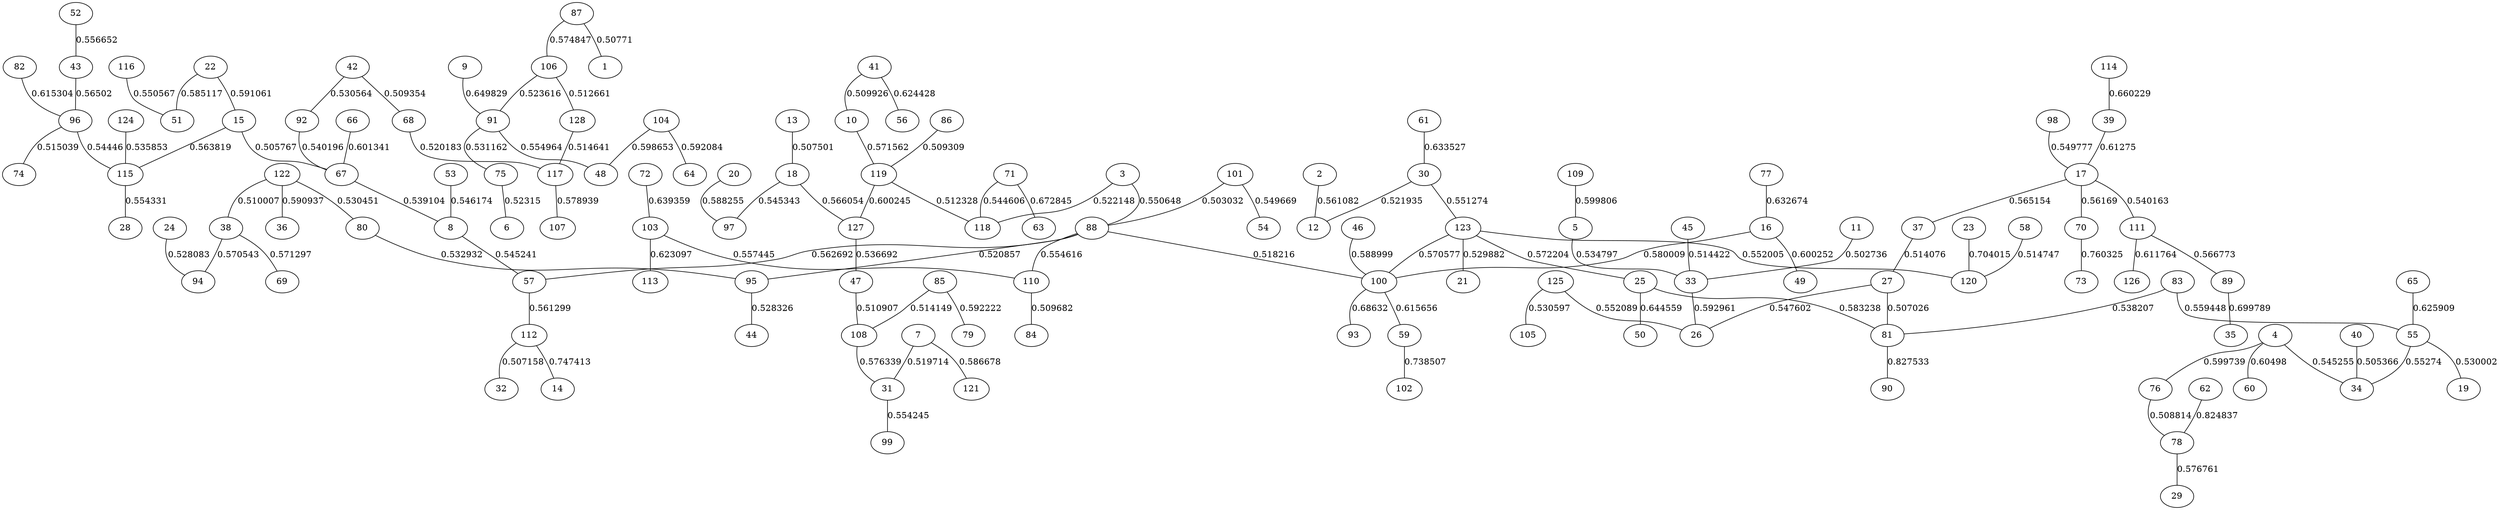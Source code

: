 graph G {
	2 -- 12 [label = "0.561082"]
	3 -- 88 [label = "0.550648"]
	3 -- 118 [label = "0.522148"]
	4 -- 34 [label = "0.545255"]
	4 -- 60 [label = "0.60498"]
	4 -- 76 [label = "0.599739"]
	5 -- 33 [label = "0.534797"]
	7 -- 31 [label = "0.519714"]
	7 -- 121 [label = "0.586678"]
	8 -- 57 [label = "0.545241"]
	9 -- 91 [label = "0.649829"]
	10 -- 119 [label = "0.571562"]
	11 -- 33 [label = "0.502736"]
	13 -- 18 [label = "0.507501"]
	15 -- 67 [label = "0.505767"]
	15 -- 115 [label = "0.563819"]
	16 -- 49 [label = "0.600252"]
	16 -- 100 [label = "0.580009"]
	17 -- 37 [label = "0.565154"]
	17 -- 70 [label = "0.56169"]
	17 -- 111 [label = "0.540163"]
	18 -- 97 [label = "0.545343"]
	18 -- 127 [label = "0.566054"]
	20 -- 97 [label = "0.588255"]
	22 -- 15 [label = "0.591061"]
	22 -- 51 [label = "0.585117"]
	23 -- 120 [label = "0.704015"]
	24 -- 94 [label = "0.528083"]
	25 -- 50 [label = "0.644559"]
	25 -- 81 [label = "0.583238"]
	27 -- 26 [label = "0.547602"]
	27 -- 81 [label = "0.507026"]
	30 -- 12 [label = "0.521935"]
	30 -- 123 [label = "0.551274"]
	31 -- 99 [label = "0.554245"]
	33 -- 26 [label = "0.592961"]
	37 -- 27 [label = "0.514076"]
	38 -- 69 [label = "0.571297"]
	38 -- 94 [label = "0.570543"]
	39 -- 17 [label = "0.61275"]
	40 -- 34 [label = "0.505366"]
	41 -- 10 [label = "0.509926"]
	41 -- 56 [label = "0.624428"]
	42 -- 68 [label = "0.509354"]
	42 -- 92 [label = "0.530564"]
	43 -- 96 [label = "0.56502"]
	45 -- 33 [label = "0.514422"]
	46 -- 100 [label = "0.588999"]
	47 -- 108 [label = "0.510907"]
	52 -- 43 [label = "0.556652"]
	53 -- 8 [label = "0.546174"]
	55 -- 19 [label = "0.530002"]
	55 -- 34 [label = "0.55274"]
	57 -- 112 [label = "0.561299"]
	58 -- 120 [label = "0.514747"]
	59 -- 102 [label = "0.738507"]
	61 -- 30 [label = "0.633527"]
	62 -- 78 [label = "0.824837"]
	65 -- 55 [label = "0.625909"]
	66 -- 67 [label = "0.601341"]
	67 -- 8 [label = "0.539104"]
	68 -- 117 [label = "0.520183"]
	70 -- 73 [label = "0.760325"]
	71 -- 63 [label = "0.672845"]
	71 -- 118 [label = "0.544606"]
	72 -- 103 [label = "0.639359"]
	75 -- 6 [label = "0.52315"]
	76 -- 78 [label = "0.508814"]
	77 -- 16 [label = "0.632674"]
	78 -- 29 [label = "0.576761"]
	80 -- 95 [label = "0.532932"]
	81 -- 90 [label = "0.827533"]
	82 -- 96 [label = "0.615304"]
	83 -- 55 [label = "0.559448"]
	83 -- 81 [label = "0.538207"]
	85 -- 79 [label = "0.592222"]
	85 -- 108 [label = "0.514149"]
	86 -- 119 [label = "0.509309"]
	87 -- 1 [label = "0.50771"]
	87 -- 106 [label = "0.574847"]
	88 -- 57 [label = "0.562692"]
	88 -- 95 [label = "0.520857"]
	88 -- 100 [label = "0.518216"]
	88 -- 110 [label = "0.554616"]
	89 -- 35 [label = "0.699789"]
	91 -- 48 [label = "0.554964"]
	91 -- 75 [label = "0.531162"]
	92 -- 67 [label = "0.540196"]
	95 -- 44 [label = "0.528326"]
	96 -- 74 [label = "0.515039"]
	96 -- 115 [label = "0.54446"]
	98 -- 17 [label = "0.549777"]
	100 -- 59 [label = "0.615656"]
	100 -- 93 [label = "0.68632"]
	101 -- 54 [label = "0.549669"]
	101 -- 88 [label = "0.503032"]
	103 -- 110 [label = "0.557445"]
	103 -- 113 [label = "0.623097"]
	104 -- 48 [label = "0.598653"]
	104 -- 64 [label = "0.592084"]
	106 -- 91 [label = "0.523616"]
	106 -- 128 [label = "0.512661"]
	108 -- 31 [label = "0.576339"]
	109 -- 5 [label = "0.599806"]
	110 -- 84 [label = "0.509682"]
	111 -- 89 [label = "0.566773"]
	111 -- 126 [label = "0.611764"]
	112 -- 14 [label = "0.747413"]
	112 -- 32 [label = "0.507158"]
	114 -- 39 [label = "0.660229"]
	115 -- 28 [label = "0.554331"]
	116 -- 51 [label = "0.550567"]
	117 -- 107 [label = "0.578939"]
	119 -- 118 [label = "0.512328"]
	119 -- 127 [label = "0.600245"]
	122 -- 36 [label = "0.590937"]
	122 -- 38 [label = "0.510007"]
	122 -- 80 [label = "0.530451"]
	123 -- 21 [label = "0.529882"]
	123 -- 25 [label = "0.572204"]
	123 -- 100 [label = "0.570577"]
	123 -- 120 [label = "0.552005"]
	124 -- 115 [label = "0.535853"]
	125 -- 26 [label = "0.552089"]
	125 -- 105 [label = "0.530597"]
	127 -- 47 [label = "0.536692"]
	128 -- 117 [label = "0.514641"]
}